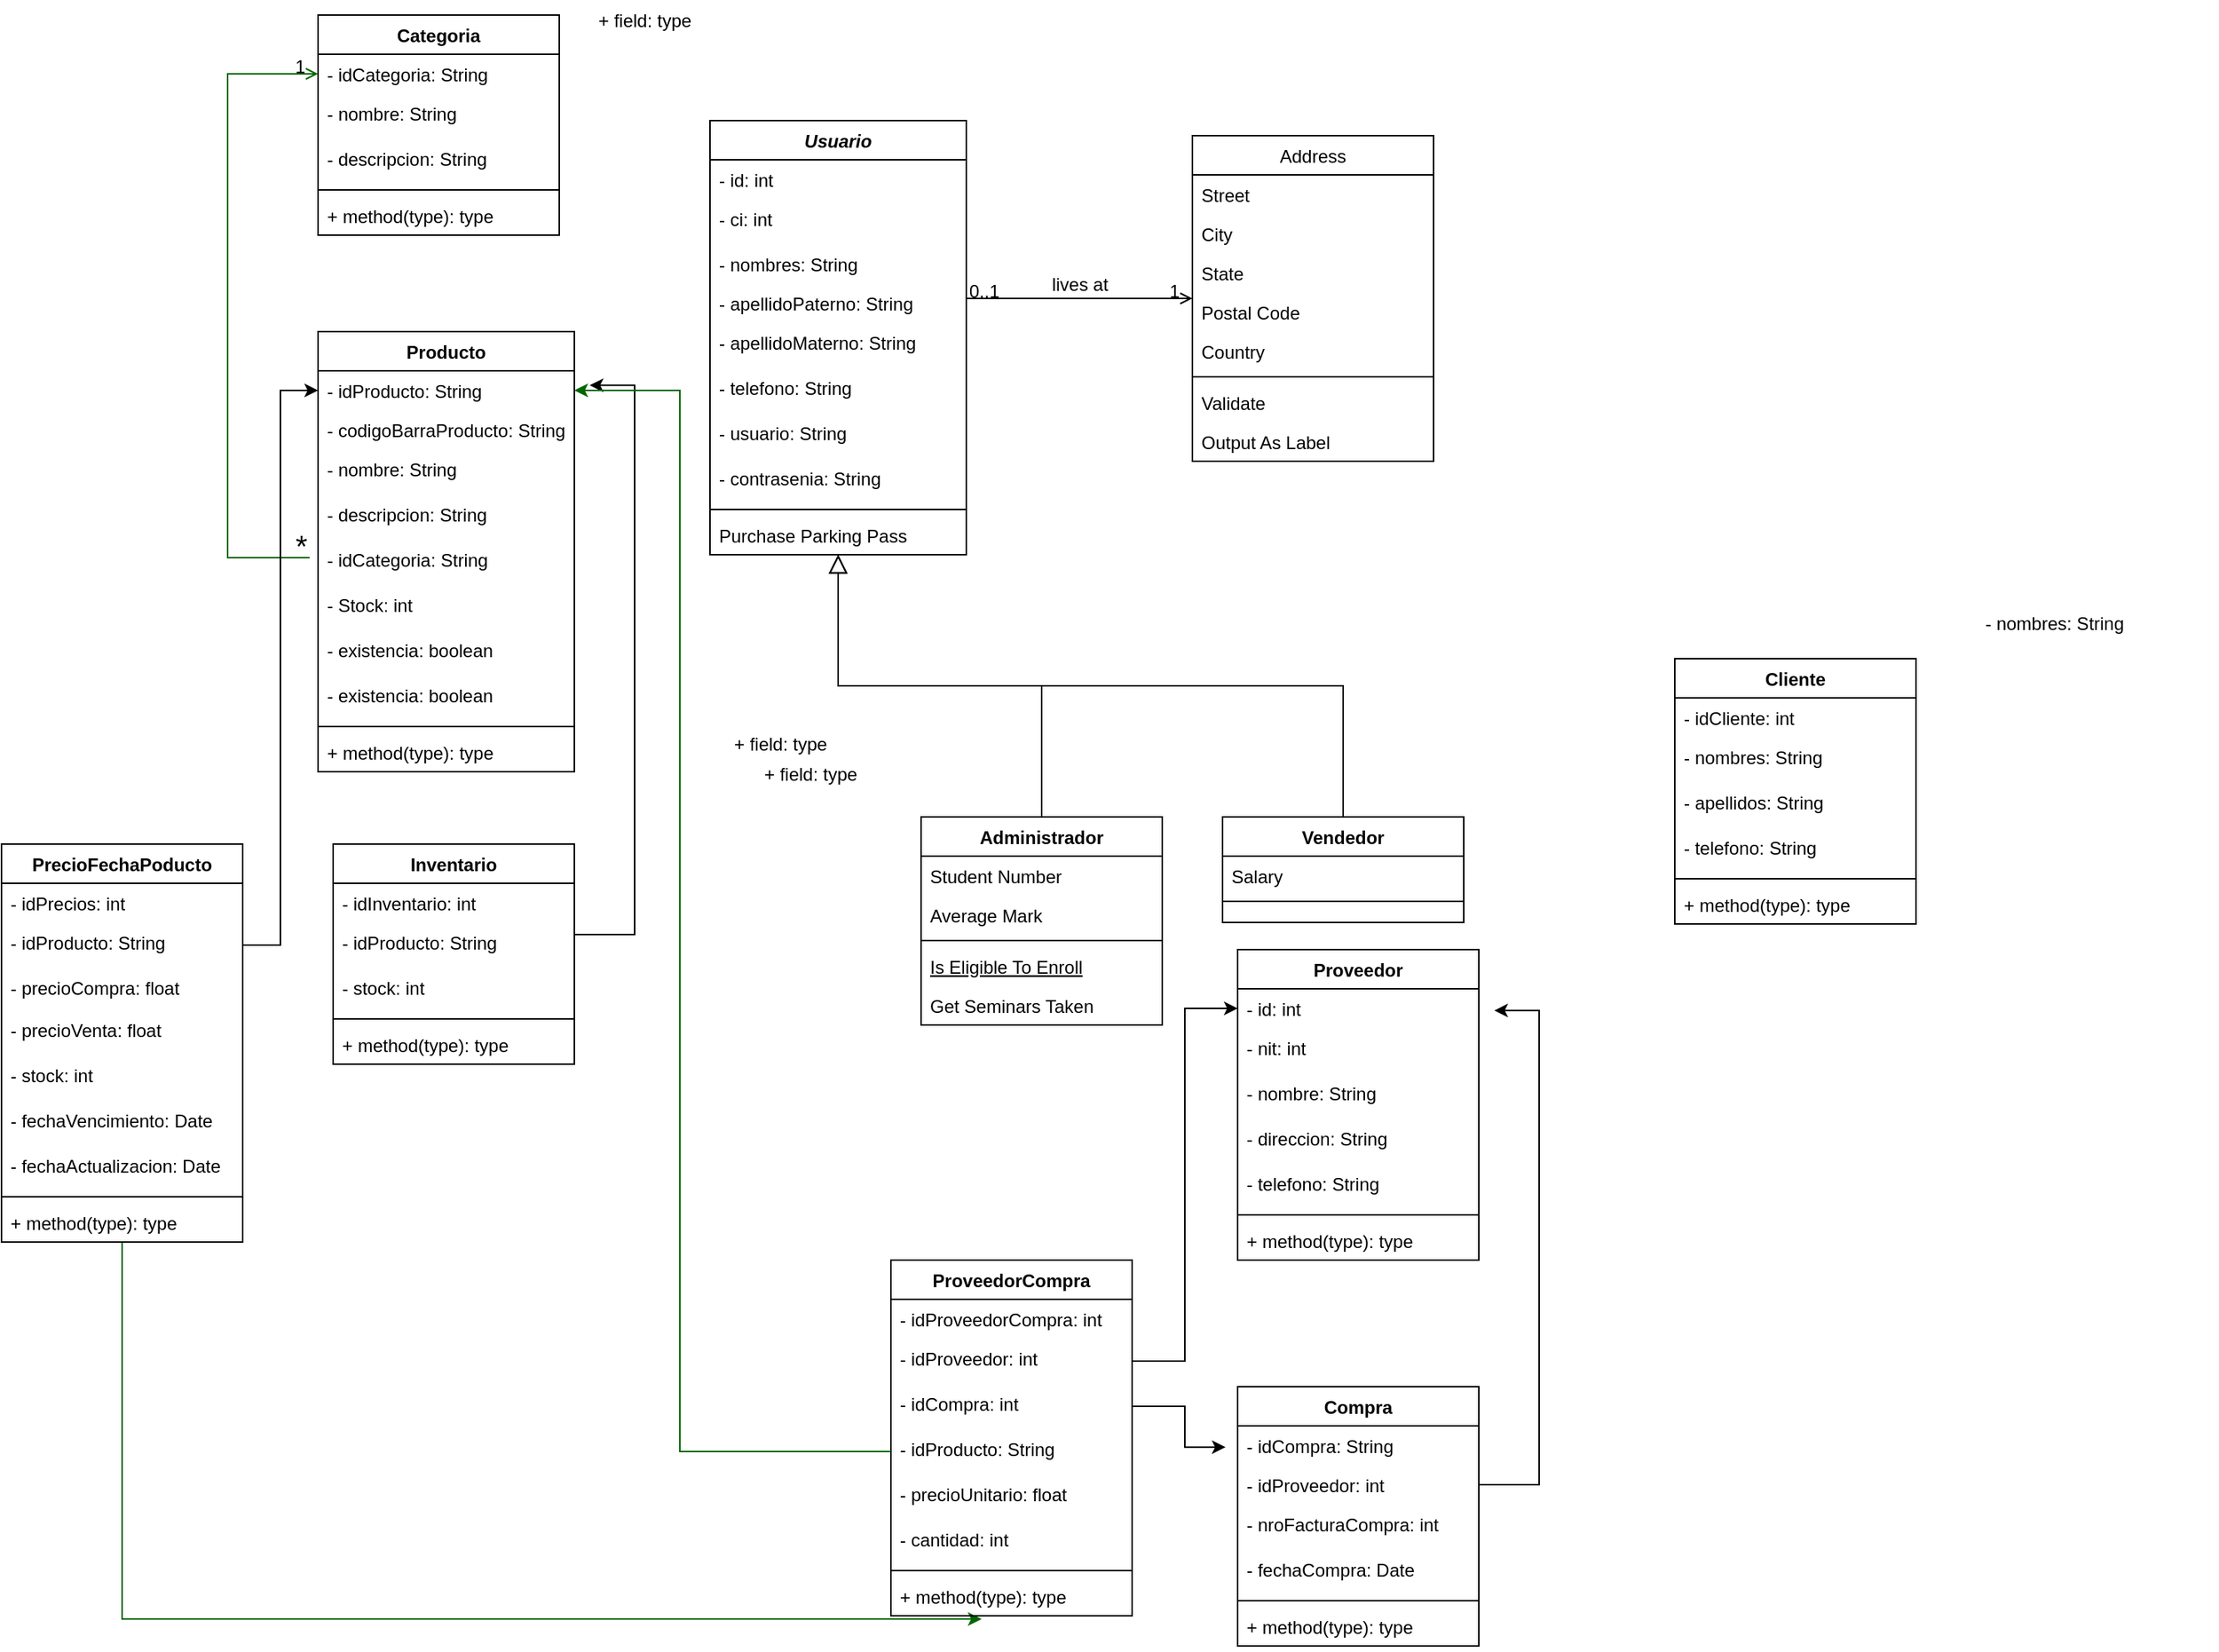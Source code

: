 <mxfile version="18.0.3" type="github">
  <diagram id="C5RBs43oDa-KdzZeNtuy" name="Page-1">
    <mxGraphModel dx="2067" dy="643" grid="1" gridSize="10" guides="1" tooltips="1" connect="1" arrows="1" fold="1" page="1" pageScale="1" pageWidth="827" pageHeight="1169" math="0" shadow="0">
      <root>
        <mxCell id="WIyWlLk6GJQsqaUBKTNV-0" />
        <mxCell id="WIyWlLk6GJQsqaUBKTNV-1" parent="WIyWlLk6GJQsqaUBKTNV-0" />
        <mxCell id="zkfFHV4jXpPFQw0GAbJ--0" value="Usuario" style="swimlane;fontStyle=3;align=center;verticalAlign=top;childLayout=stackLayout;horizontal=1;startSize=26;horizontalStack=0;resizeParent=1;resizeLast=0;collapsible=1;marginBottom=0;rounded=0;shadow=0;strokeWidth=1;" parent="WIyWlLk6GJQsqaUBKTNV-1" vertex="1">
          <mxGeometry x="300" y="110" width="170" height="288" as="geometry">
            <mxRectangle x="230" y="140" width="160" height="26" as="alternateBounds" />
          </mxGeometry>
        </mxCell>
        <mxCell id="zkfFHV4jXpPFQw0GAbJ--1" value="- id: int" style="text;align=left;verticalAlign=top;spacingLeft=4;spacingRight=4;overflow=hidden;rotatable=0;points=[[0,0.5],[1,0.5]];portConstraint=eastwest;fontColor=#000000;" parent="zkfFHV4jXpPFQw0GAbJ--0" vertex="1">
          <mxGeometry y="26" width="170" height="26" as="geometry" />
        </mxCell>
        <mxCell id="RRsxnqECKHZvMSQuJLzq-6" value="- ci: int" style="text;strokeColor=none;fillColor=none;align=left;verticalAlign=top;spacingLeft=4;spacingRight=4;overflow=hidden;rotatable=0;points=[[0,0.5],[1,0.5]];portConstraint=eastwest;fontColor=#000000;" vertex="1" parent="zkfFHV4jXpPFQw0GAbJ--0">
          <mxGeometry y="52" width="170" height="30" as="geometry" />
        </mxCell>
        <mxCell id="zkfFHV4jXpPFQw0GAbJ--2" value="- nombres: String" style="text;align=left;verticalAlign=top;spacingLeft=4;spacingRight=4;overflow=hidden;rotatable=0;points=[[0,0.5],[1,0.5]];portConstraint=eastwest;rounded=0;shadow=0;html=0;" parent="zkfFHV4jXpPFQw0GAbJ--0" vertex="1">
          <mxGeometry y="82" width="170" height="26" as="geometry" />
        </mxCell>
        <mxCell id="zkfFHV4jXpPFQw0GAbJ--3" value="- apellidoPaterno: String" style="text;align=left;verticalAlign=top;spacingLeft=4;spacingRight=4;overflow=hidden;rotatable=0;points=[[0,0.5],[1,0.5]];portConstraint=eastwest;rounded=0;shadow=0;html=0;" parent="zkfFHV4jXpPFQw0GAbJ--0" vertex="1">
          <mxGeometry y="108" width="170" height="26" as="geometry" />
        </mxCell>
        <mxCell id="RRsxnqECKHZvMSQuJLzq-5" value="- apellidoMaterno: String" style="text;strokeColor=none;fillColor=none;align=left;verticalAlign=top;spacingLeft=4;spacingRight=4;overflow=hidden;rotatable=0;points=[[0,0.5],[1,0.5]];portConstraint=eastwest;fontColor=#000000;" vertex="1" parent="zkfFHV4jXpPFQw0GAbJ--0">
          <mxGeometry y="134" width="170" height="30" as="geometry" />
        </mxCell>
        <mxCell id="RRsxnqECKHZvMSQuJLzq-7" value="- telefono: String" style="text;strokeColor=none;fillColor=none;align=left;verticalAlign=top;spacingLeft=4;spacingRight=4;overflow=hidden;rotatable=0;points=[[0,0.5],[1,0.5]];portConstraint=eastwest;fontColor=#000000;" vertex="1" parent="zkfFHV4jXpPFQw0GAbJ--0">
          <mxGeometry y="164" width="170" height="30" as="geometry" />
        </mxCell>
        <mxCell id="RRsxnqECKHZvMSQuJLzq-9" value="- usuario: String" style="text;strokeColor=none;fillColor=none;align=left;verticalAlign=top;spacingLeft=4;spacingRight=4;overflow=hidden;rotatable=0;points=[[0,0.5],[1,0.5]];portConstraint=eastwest;fontColor=#000000;" vertex="1" parent="zkfFHV4jXpPFQw0GAbJ--0">
          <mxGeometry y="194" width="170" height="30" as="geometry" />
        </mxCell>
        <mxCell id="RRsxnqECKHZvMSQuJLzq-8" value="- contrasenia: String" style="text;strokeColor=none;fillColor=none;align=left;verticalAlign=top;spacingLeft=4;spacingRight=4;overflow=hidden;rotatable=0;points=[[0,0.5],[1,0.5]];portConstraint=eastwest;fontColor=#000000;" vertex="1" parent="zkfFHV4jXpPFQw0GAbJ--0">
          <mxGeometry y="224" width="170" height="30" as="geometry" />
        </mxCell>
        <mxCell id="zkfFHV4jXpPFQw0GAbJ--4" value="" style="line;html=1;strokeWidth=1;align=left;verticalAlign=middle;spacingTop=-1;spacingLeft=3;spacingRight=3;rotatable=0;labelPosition=right;points=[];portConstraint=eastwest;" parent="zkfFHV4jXpPFQw0GAbJ--0" vertex="1">
          <mxGeometry y="254" width="170" height="8" as="geometry" />
        </mxCell>
        <mxCell id="zkfFHV4jXpPFQw0GAbJ--5" value="Purchase Parking Pass" style="text;align=left;verticalAlign=top;spacingLeft=4;spacingRight=4;overflow=hidden;rotatable=0;points=[[0,0.5],[1,0.5]];portConstraint=eastwest;" parent="zkfFHV4jXpPFQw0GAbJ--0" vertex="1">
          <mxGeometry y="262" width="170" height="26" as="geometry" />
        </mxCell>
        <mxCell id="zkfFHV4jXpPFQw0GAbJ--6" value="Administrador" style="swimlane;fontStyle=1;align=center;verticalAlign=top;childLayout=stackLayout;horizontal=1;startSize=26;horizontalStack=0;resizeParent=1;resizeLast=0;collapsible=1;marginBottom=0;rounded=0;shadow=0;strokeWidth=1;" parent="WIyWlLk6GJQsqaUBKTNV-1" vertex="1">
          <mxGeometry x="440" y="572" width="160" height="138" as="geometry">
            <mxRectangle x="130" y="380" width="160" height="26" as="alternateBounds" />
          </mxGeometry>
        </mxCell>
        <mxCell id="zkfFHV4jXpPFQw0GAbJ--7" value="Student Number" style="text;align=left;verticalAlign=top;spacingLeft=4;spacingRight=4;overflow=hidden;rotatable=0;points=[[0,0.5],[1,0.5]];portConstraint=eastwest;" parent="zkfFHV4jXpPFQw0GAbJ--6" vertex="1">
          <mxGeometry y="26" width="160" height="26" as="geometry" />
        </mxCell>
        <mxCell id="zkfFHV4jXpPFQw0GAbJ--8" value="Average Mark" style="text;align=left;verticalAlign=top;spacingLeft=4;spacingRight=4;overflow=hidden;rotatable=0;points=[[0,0.5],[1,0.5]];portConstraint=eastwest;rounded=0;shadow=0;html=0;" parent="zkfFHV4jXpPFQw0GAbJ--6" vertex="1">
          <mxGeometry y="52" width="160" height="26" as="geometry" />
        </mxCell>
        <mxCell id="zkfFHV4jXpPFQw0GAbJ--9" value="" style="line;html=1;strokeWidth=1;align=left;verticalAlign=middle;spacingTop=-1;spacingLeft=3;spacingRight=3;rotatable=0;labelPosition=right;points=[];portConstraint=eastwest;" parent="zkfFHV4jXpPFQw0GAbJ--6" vertex="1">
          <mxGeometry y="78" width="160" height="8" as="geometry" />
        </mxCell>
        <mxCell id="zkfFHV4jXpPFQw0GAbJ--10" value="Is Eligible To Enroll" style="text;align=left;verticalAlign=top;spacingLeft=4;spacingRight=4;overflow=hidden;rotatable=0;points=[[0,0.5],[1,0.5]];portConstraint=eastwest;fontStyle=4" parent="zkfFHV4jXpPFQw0GAbJ--6" vertex="1">
          <mxGeometry y="86" width="160" height="26" as="geometry" />
        </mxCell>
        <mxCell id="zkfFHV4jXpPFQw0GAbJ--11" value="Get Seminars Taken" style="text;align=left;verticalAlign=top;spacingLeft=4;spacingRight=4;overflow=hidden;rotatable=0;points=[[0,0.5],[1,0.5]];portConstraint=eastwest;" parent="zkfFHV4jXpPFQw0GAbJ--6" vertex="1">
          <mxGeometry y="112" width="160" height="26" as="geometry" />
        </mxCell>
        <mxCell id="zkfFHV4jXpPFQw0GAbJ--12" value="" style="endArrow=block;endSize=10;endFill=0;shadow=0;strokeWidth=1;rounded=0;edgeStyle=elbowEdgeStyle;elbow=vertical;" parent="WIyWlLk6GJQsqaUBKTNV-1" source="zkfFHV4jXpPFQw0GAbJ--6" target="zkfFHV4jXpPFQw0GAbJ--0" edge="1">
          <mxGeometry width="160" relative="1" as="geometry">
            <mxPoint x="200" y="203" as="sourcePoint" />
            <mxPoint x="200" y="203" as="targetPoint" />
          </mxGeometry>
        </mxCell>
        <mxCell id="zkfFHV4jXpPFQw0GAbJ--13" value="Vendedor" style="swimlane;fontStyle=1;align=center;verticalAlign=top;childLayout=stackLayout;horizontal=1;startSize=26;horizontalStack=0;resizeParent=1;resizeLast=0;collapsible=1;marginBottom=0;rounded=0;shadow=0;strokeWidth=1;" parent="WIyWlLk6GJQsqaUBKTNV-1" vertex="1">
          <mxGeometry x="640" y="572" width="160" height="70" as="geometry">
            <mxRectangle x="340" y="380" width="170" height="26" as="alternateBounds" />
          </mxGeometry>
        </mxCell>
        <mxCell id="zkfFHV4jXpPFQw0GAbJ--14" value="Salary" style="text;align=left;verticalAlign=top;spacingLeft=4;spacingRight=4;overflow=hidden;rotatable=0;points=[[0,0.5],[1,0.5]];portConstraint=eastwest;" parent="zkfFHV4jXpPFQw0GAbJ--13" vertex="1">
          <mxGeometry y="26" width="160" height="26" as="geometry" />
        </mxCell>
        <mxCell id="zkfFHV4jXpPFQw0GAbJ--15" value="" style="line;html=1;strokeWidth=1;align=left;verticalAlign=middle;spacingTop=-1;spacingLeft=3;spacingRight=3;rotatable=0;labelPosition=right;points=[];portConstraint=eastwest;" parent="zkfFHV4jXpPFQw0GAbJ--13" vertex="1">
          <mxGeometry y="52" width="160" height="8" as="geometry" />
        </mxCell>
        <mxCell id="zkfFHV4jXpPFQw0GAbJ--16" value="" style="endArrow=block;endSize=10;endFill=0;shadow=0;strokeWidth=1;rounded=0;edgeStyle=elbowEdgeStyle;elbow=vertical;" parent="WIyWlLk6GJQsqaUBKTNV-1" source="zkfFHV4jXpPFQw0GAbJ--13" target="zkfFHV4jXpPFQw0GAbJ--0" edge="1">
          <mxGeometry width="160" relative="1" as="geometry">
            <mxPoint x="210" y="373" as="sourcePoint" />
            <mxPoint x="310" y="271" as="targetPoint" />
          </mxGeometry>
        </mxCell>
        <mxCell id="zkfFHV4jXpPFQw0GAbJ--17" value="Address" style="swimlane;fontStyle=0;align=center;verticalAlign=top;childLayout=stackLayout;horizontal=1;startSize=26;horizontalStack=0;resizeParent=1;resizeLast=0;collapsible=1;marginBottom=0;rounded=0;shadow=0;strokeWidth=1;" parent="WIyWlLk6GJQsqaUBKTNV-1" vertex="1">
          <mxGeometry x="620" y="120" width="160" height="216" as="geometry">
            <mxRectangle x="550" y="140" width="160" height="26" as="alternateBounds" />
          </mxGeometry>
        </mxCell>
        <mxCell id="zkfFHV4jXpPFQw0GAbJ--18" value="Street" style="text;align=left;verticalAlign=top;spacingLeft=4;spacingRight=4;overflow=hidden;rotatable=0;points=[[0,0.5],[1,0.5]];portConstraint=eastwest;" parent="zkfFHV4jXpPFQw0GAbJ--17" vertex="1">
          <mxGeometry y="26" width="160" height="26" as="geometry" />
        </mxCell>
        <mxCell id="zkfFHV4jXpPFQw0GAbJ--19" value="City" style="text;align=left;verticalAlign=top;spacingLeft=4;spacingRight=4;overflow=hidden;rotatable=0;points=[[0,0.5],[1,0.5]];portConstraint=eastwest;rounded=0;shadow=0;html=0;" parent="zkfFHV4jXpPFQw0GAbJ--17" vertex="1">
          <mxGeometry y="52" width="160" height="26" as="geometry" />
        </mxCell>
        <mxCell id="zkfFHV4jXpPFQw0GAbJ--20" value="State" style="text;align=left;verticalAlign=top;spacingLeft=4;spacingRight=4;overflow=hidden;rotatable=0;points=[[0,0.5],[1,0.5]];portConstraint=eastwest;rounded=0;shadow=0;html=0;" parent="zkfFHV4jXpPFQw0GAbJ--17" vertex="1">
          <mxGeometry y="78" width="160" height="26" as="geometry" />
        </mxCell>
        <mxCell id="zkfFHV4jXpPFQw0GAbJ--21" value="Postal Code" style="text;align=left;verticalAlign=top;spacingLeft=4;spacingRight=4;overflow=hidden;rotatable=0;points=[[0,0.5],[1,0.5]];portConstraint=eastwest;rounded=0;shadow=0;html=0;" parent="zkfFHV4jXpPFQw0GAbJ--17" vertex="1">
          <mxGeometry y="104" width="160" height="26" as="geometry" />
        </mxCell>
        <mxCell id="zkfFHV4jXpPFQw0GAbJ--22" value="Country" style="text;align=left;verticalAlign=top;spacingLeft=4;spacingRight=4;overflow=hidden;rotatable=0;points=[[0,0.5],[1,0.5]];portConstraint=eastwest;rounded=0;shadow=0;html=0;" parent="zkfFHV4jXpPFQw0GAbJ--17" vertex="1">
          <mxGeometry y="130" width="160" height="26" as="geometry" />
        </mxCell>
        <mxCell id="zkfFHV4jXpPFQw0GAbJ--23" value="" style="line;html=1;strokeWidth=1;align=left;verticalAlign=middle;spacingTop=-1;spacingLeft=3;spacingRight=3;rotatable=0;labelPosition=right;points=[];portConstraint=eastwest;" parent="zkfFHV4jXpPFQw0GAbJ--17" vertex="1">
          <mxGeometry y="156" width="160" height="8" as="geometry" />
        </mxCell>
        <mxCell id="zkfFHV4jXpPFQw0GAbJ--24" value="Validate" style="text;align=left;verticalAlign=top;spacingLeft=4;spacingRight=4;overflow=hidden;rotatable=0;points=[[0,0.5],[1,0.5]];portConstraint=eastwest;" parent="zkfFHV4jXpPFQw0GAbJ--17" vertex="1">
          <mxGeometry y="164" width="160" height="26" as="geometry" />
        </mxCell>
        <mxCell id="zkfFHV4jXpPFQw0GAbJ--25" value="Output As Label" style="text;align=left;verticalAlign=top;spacingLeft=4;spacingRight=4;overflow=hidden;rotatable=0;points=[[0,0.5],[1,0.5]];portConstraint=eastwest;" parent="zkfFHV4jXpPFQw0GAbJ--17" vertex="1">
          <mxGeometry y="190" width="160" height="26" as="geometry" />
        </mxCell>
        <mxCell id="zkfFHV4jXpPFQw0GAbJ--26" value="" style="endArrow=open;shadow=0;strokeWidth=1;rounded=0;endFill=1;edgeStyle=elbowEdgeStyle;elbow=vertical;" parent="WIyWlLk6GJQsqaUBKTNV-1" source="zkfFHV4jXpPFQw0GAbJ--0" target="zkfFHV4jXpPFQw0GAbJ--17" edge="1">
          <mxGeometry x="0.5" y="41" relative="1" as="geometry">
            <mxPoint x="380" y="192" as="sourcePoint" />
            <mxPoint x="540" y="192" as="targetPoint" />
            <mxPoint x="-40" y="32" as="offset" />
          </mxGeometry>
        </mxCell>
        <mxCell id="zkfFHV4jXpPFQw0GAbJ--27" value="0..1" style="resizable=0;align=left;verticalAlign=bottom;labelBackgroundColor=none;fontSize=12;" parent="zkfFHV4jXpPFQw0GAbJ--26" connectable="0" vertex="1">
          <mxGeometry x="-1" relative="1" as="geometry">
            <mxPoint y="4" as="offset" />
          </mxGeometry>
        </mxCell>
        <mxCell id="zkfFHV4jXpPFQw0GAbJ--28" value="1" style="resizable=0;align=right;verticalAlign=bottom;labelBackgroundColor=none;fontSize=12;" parent="zkfFHV4jXpPFQw0GAbJ--26" connectable="0" vertex="1">
          <mxGeometry x="1" relative="1" as="geometry">
            <mxPoint x="-7" y="4" as="offset" />
          </mxGeometry>
        </mxCell>
        <mxCell id="zkfFHV4jXpPFQw0GAbJ--29" value="lives at" style="text;html=1;resizable=0;points=[];;align=center;verticalAlign=middle;labelBackgroundColor=none;rounded=0;shadow=0;strokeWidth=1;fontSize=12;" parent="zkfFHV4jXpPFQw0GAbJ--26" vertex="1" connectable="0">
          <mxGeometry x="0.5" y="49" relative="1" as="geometry">
            <mxPoint x="-38" y="40" as="offset" />
          </mxGeometry>
        </mxCell>
        <mxCell id="RRsxnqECKHZvMSQuJLzq-13" value="Proveedor" style="swimlane;fontStyle=1;align=center;verticalAlign=top;childLayout=stackLayout;horizontal=1;startSize=26;horizontalStack=0;resizeParent=1;resizeParentMax=0;resizeLast=0;collapsible=1;marginBottom=0;fontColor=#000000;" vertex="1" parent="WIyWlLk6GJQsqaUBKTNV-1">
          <mxGeometry x="650" y="660" width="160" height="206" as="geometry" />
        </mxCell>
        <mxCell id="RRsxnqECKHZvMSQuJLzq-14" value="- id: int" style="text;strokeColor=none;fillColor=none;align=left;verticalAlign=top;spacingLeft=4;spacingRight=4;overflow=hidden;rotatable=0;points=[[0,0.5],[1,0.5]];portConstraint=eastwest;fontColor=#000000;" vertex="1" parent="RRsxnqECKHZvMSQuJLzq-13">
          <mxGeometry y="26" width="160" height="26" as="geometry" />
        </mxCell>
        <mxCell id="RRsxnqECKHZvMSQuJLzq-20" value="- nit: int" style="text;strokeColor=none;fillColor=none;align=left;verticalAlign=top;spacingLeft=4;spacingRight=4;overflow=hidden;rotatable=0;points=[[0,0.5],[1,0.5]];portConstraint=eastwest;fontColor=#000000;" vertex="1" parent="RRsxnqECKHZvMSQuJLzq-13">
          <mxGeometry y="52" width="160" height="30" as="geometry" />
        </mxCell>
        <mxCell id="RRsxnqECKHZvMSQuJLzq-19" value="- nombre: String" style="text;strokeColor=none;fillColor=none;align=left;verticalAlign=top;spacingLeft=4;spacingRight=4;overflow=hidden;rotatable=0;points=[[0,0.5],[1,0.5]];portConstraint=eastwest;fontColor=#000000;" vertex="1" parent="RRsxnqECKHZvMSQuJLzq-13">
          <mxGeometry y="82" width="160" height="30" as="geometry" />
        </mxCell>
        <mxCell id="RRsxnqECKHZvMSQuJLzq-18" value="- direccion: String" style="text;strokeColor=none;fillColor=none;align=left;verticalAlign=top;spacingLeft=4;spacingRight=4;overflow=hidden;rotatable=0;points=[[0,0.5],[1,0.5]];portConstraint=eastwest;fontColor=#000000;" vertex="1" parent="RRsxnqECKHZvMSQuJLzq-13">
          <mxGeometry y="112" width="160" height="30" as="geometry" />
        </mxCell>
        <mxCell id="RRsxnqECKHZvMSQuJLzq-21" value="- telefono: String" style="text;strokeColor=none;fillColor=none;align=left;verticalAlign=top;spacingLeft=4;spacingRight=4;overflow=hidden;rotatable=0;points=[[0,0.5],[1,0.5]];portConstraint=eastwest;fontColor=#000000;" vertex="1" parent="RRsxnqECKHZvMSQuJLzq-13">
          <mxGeometry y="142" width="160" height="30" as="geometry" />
        </mxCell>
        <mxCell id="RRsxnqECKHZvMSQuJLzq-15" value="" style="line;strokeWidth=1;fillColor=none;align=left;verticalAlign=middle;spacingTop=-1;spacingLeft=3;spacingRight=3;rotatable=0;labelPosition=right;points=[];portConstraint=eastwest;fontColor=#000000;" vertex="1" parent="RRsxnqECKHZvMSQuJLzq-13">
          <mxGeometry y="172" width="160" height="8" as="geometry" />
        </mxCell>
        <mxCell id="RRsxnqECKHZvMSQuJLzq-16" value="+ method(type): type" style="text;strokeColor=none;fillColor=none;align=left;verticalAlign=top;spacingLeft=4;spacingRight=4;overflow=hidden;rotatable=0;points=[[0,0.5],[1,0.5]];portConstraint=eastwest;fontColor=#000000;" vertex="1" parent="RRsxnqECKHZvMSQuJLzq-13">
          <mxGeometry y="180" width="160" height="26" as="geometry" />
        </mxCell>
        <mxCell id="RRsxnqECKHZvMSQuJLzq-17" value="+ field: type" style="text;strokeColor=none;fillColor=none;align=left;verticalAlign=top;spacingLeft=4;spacingRight=4;overflow=hidden;rotatable=0;points=[[0,0.5],[1,0.5]];portConstraint=eastwest;fontColor=#000000;" vertex="1" parent="WIyWlLk6GJQsqaUBKTNV-1">
          <mxGeometry x="220" y="30" width="170" height="30" as="geometry" />
        </mxCell>
        <mxCell id="RRsxnqECKHZvMSQuJLzq-22" value="Categoria" style="swimlane;fontStyle=1;align=center;verticalAlign=top;childLayout=stackLayout;horizontal=1;startSize=26;horizontalStack=0;resizeParent=1;resizeParentMax=0;resizeLast=0;collapsible=1;marginBottom=0;fontColor=#000000;" vertex="1" parent="WIyWlLk6GJQsqaUBKTNV-1">
          <mxGeometry x="40" y="40" width="160" height="146" as="geometry" />
        </mxCell>
        <mxCell id="RRsxnqECKHZvMSQuJLzq-23" value="- idCategoria: String" style="text;strokeColor=none;fillColor=none;align=left;verticalAlign=top;spacingLeft=4;spacingRight=4;overflow=hidden;rotatable=0;points=[[0,0.5],[1,0.5]];portConstraint=eastwest;fontColor=#000000;" vertex="1" parent="RRsxnqECKHZvMSQuJLzq-22">
          <mxGeometry y="26" width="160" height="26" as="geometry" />
        </mxCell>
        <mxCell id="RRsxnqECKHZvMSQuJLzq-31" value="- nombre: String" style="text;strokeColor=none;fillColor=none;align=left;verticalAlign=top;spacingLeft=4;spacingRight=4;overflow=hidden;rotatable=0;points=[[0,0.5],[1,0.5]];portConstraint=eastwest;fontColor=#000000;" vertex="1" parent="RRsxnqECKHZvMSQuJLzq-22">
          <mxGeometry y="52" width="160" height="30" as="geometry" />
        </mxCell>
        <mxCell id="RRsxnqECKHZvMSQuJLzq-32" value="- descripcion: String" style="text;strokeColor=none;fillColor=none;align=left;verticalAlign=top;spacingLeft=4;spacingRight=4;overflow=hidden;rotatable=0;points=[[0,0.5],[1,0.5]];portConstraint=eastwest;fontColor=#000000;" vertex="1" parent="RRsxnqECKHZvMSQuJLzq-22">
          <mxGeometry y="82" width="160" height="30" as="geometry" />
        </mxCell>
        <mxCell id="RRsxnqECKHZvMSQuJLzq-24" value="" style="line;strokeWidth=1;fillColor=none;align=left;verticalAlign=middle;spacingTop=-1;spacingLeft=3;spacingRight=3;rotatable=0;labelPosition=right;points=[];portConstraint=eastwest;fontColor=#000000;" vertex="1" parent="RRsxnqECKHZvMSQuJLzq-22">
          <mxGeometry y="112" width="160" height="8" as="geometry" />
        </mxCell>
        <mxCell id="RRsxnqECKHZvMSQuJLzq-25" value="+ method(type): type" style="text;strokeColor=none;fillColor=none;align=left;verticalAlign=top;spacingLeft=4;spacingRight=4;overflow=hidden;rotatable=0;points=[[0,0.5],[1,0.5]];portConstraint=eastwest;fontColor=#000000;" vertex="1" parent="RRsxnqECKHZvMSQuJLzq-22">
          <mxGeometry y="120" width="160" height="26" as="geometry" />
        </mxCell>
        <mxCell id="RRsxnqECKHZvMSQuJLzq-26" value="Producto" style="swimlane;fontStyle=1;align=center;verticalAlign=top;childLayout=stackLayout;horizontal=1;startSize=26;horizontalStack=0;resizeParent=1;resizeParentMax=0;resizeLast=0;collapsible=1;marginBottom=0;fontColor=#000000;" vertex="1" parent="WIyWlLk6GJQsqaUBKTNV-1">
          <mxGeometry x="40" y="250" width="170" height="292" as="geometry" />
        </mxCell>
        <mxCell id="RRsxnqECKHZvMSQuJLzq-2" value="- idProducto: String" style="text;strokeColor=none;fillColor=none;align=left;verticalAlign=top;spacingLeft=4;spacingRight=4;overflow=hidden;rotatable=0;points=[[0,0.5],[1,0.5]];portConstraint=eastwest;fontColor=#000000;" vertex="1" parent="RRsxnqECKHZvMSQuJLzq-26">
          <mxGeometry y="26" width="170" height="26" as="geometry" />
        </mxCell>
        <mxCell id="RRsxnqECKHZvMSQuJLzq-3" value="- codigoBarraProducto: String" style="text;strokeColor=none;fillColor=none;align=left;verticalAlign=top;spacingLeft=4;spacingRight=4;overflow=hidden;rotatable=0;points=[[0,0.5],[1,0.5]];portConstraint=eastwest;fontColor=#000000;" vertex="1" parent="RRsxnqECKHZvMSQuJLzq-26">
          <mxGeometry y="52" width="170" height="26" as="geometry" />
        </mxCell>
        <mxCell id="RRsxnqECKHZvMSQuJLzq-35" value="- nombre: String" style="text;strokeColor=none;fillColor=none;align=left;verticalAlign=top;spacingLeft=4;spacingRight=4;overflow=hidden;rotatable=0;points=[[0,0.5],[1,0.5]];portConstraint=eastwest;fontColor=#000000;" vertex="1" parent="RRsxnqECKHZvMSQuJLzq-26">
          <mxGeometry y="78" width="170" height="30" as="geometry" />
        </mxCell>
        <mxCell id="RRsxnqECKHZvMSQuJLzq-34" value="- descripcion: String" style="text;strokeColor=none;fillColor=none;align=left;verticalAlign=top;spacingLeft=4;spacingRight=4;overflow=hidden;rotatable=0;points=[[0,0.5],[1,0.5]];portConstraint=eastwest;fontColor=#000000;" vertex="1" parent="RRsxnqECKHZvMSQuJLzq-26">
          <mxGeometry y="108" width="170" height="30" as="geometry" />
        </mxCell>
        <mxCell id="RRsxnqECKHZvMSQuJLzq-33" value="- idCategoria: String" style="text;strokeColor=none;fillColor=none;align=left;verticalAlign=top;spacingLeft=4;spacingRight=4;overflow=hidden;rotatable=0;points=[[0,0.5],[1,0.5]];portConstraint=eastwest;fontColor=#000000;" vertex="1" parent="RRsxnqECKHZvMSQuJLzq-26">
          <mxGeometry y="138" width="170" height="30" as="geometry" />
        </mxCell>
        <mxCell id="RRsxnqECKHZvMSQuJLzq-10" value="- Stock: int" style="text;strokeColor=none;fillColor=none;align=left;verticalAlign=top;spacingLeft=4;spacingRight=4;overflow=hidden;rotatable=0;points=[[0,0.5],[1,0.5]];portConstraint=eastwest;fontColor=#000000;" vertex="1" parent="RRsxnqECKHZvMSQuJLzq-26">
          <mxGeometry y="168" width="170" height="30" as="geometry" />
        </mxCell>
        <mxCell id="RRsxnqECKHZvMSQuJLzq-40" value="- existencia: boolean" style="text;strokeColor=none;fillColor=none;align=left;verticalAlign=top;spacingLeft=4;spacingRight=4;overflow=hidden;rotatable=0;points=[[0,0.5],[1,0.5]];portConstraint=eastwest;fontColor=#000000;" vertex="1" parent="RRsxnqECKHZvMSQuJLzq-26">
          <mxGeometry y="198" width="170" height="30" as="geometry" />
        </mxCell>
        <mxCell id="RRsxnqECKHZvMSQuJLzq-11" value="- existencia: boolean" style="text;strokeColor=none;fillColor=none;align=left;verticalAlign=top;spacingLeft=4;spacingRight=4;overflow=hidden;rotatable=0;points=[[0,0.5],[1,0.5]];portConstraint=eastwest;fontColor=#000000;" vertex="1" parent="RRsxnqECKHZvMSQuJLzq-26">
          <mxGeometry y="228" width="170" height="30" as="geometry" />
        </mxCell>
        <mxCell id="RRsxnqECKHZvMSQuJLzq-28" value="" style="line;strokeWidth=1;fillColor=none;align=left;verticalAlign=middle;spacingTop=-1;spacingLeft=3;spacingRight=3;rotatable=0;labelPosition=right;points=[];portConstraint=eastwest;fontColor=#000000;" vertex="1" parent="RRsxnqECKHZvMSQuJLzq-26">
          <mxGeometry y="258" width="170" height="8" as="geometry" />
        </mxCell>
        <mxCell id="RRsxnqECKHZvMSQuJLzq-29" value="+ method(type): type" style="text;strokeColor=none;fillColor=none;align=left;verticalAlign=top;spacingLeft=4;spacingRight=4;overflow=hidden;rotatable=0;points=[[0,0.5],[1,0.5]];portConstraint=eastwest;fontColor=#000000;" vertex="1" parent="RRsxnqECKHZvMSQuJLzq-26">
          <mxGeometry y="266" width="170" height="26" as="geometry" />
        </mxCell>
        <mxCell id="RRsxnqECKHZvMSQuJLzq-36" value="" style="endArrow=open;shadow=0;strokeWidth=1;rounded=0;endFill=1;edgeStyle=elbowEdgeStyle;elbow=vertical;align=center;exitX=-0.033;exitY=0.4;exitDx=0;exitDy=0;exitPerimeter=0;fontColor=#006600;strokeColor=#006600;" edge="1" parent="WIyWlLk6GJQsqaUBKTNV-1" source="RRsxnqECKHZvMSQuJLzq-33" target="RRsxnqECKHZvMSQuJLzq-23">
          <mxGeometry x="0.5" y="41" relative="1" as="geometry">
            <mxPoint x="-90" y="490" as="sourcePoint" />
            <mxPoint x="630" y="238" as="targetPoint" />
            <mxPoint x="-40" y="32" as="offset" />
            <Array as="points">
              <mxPoint x="-20" y="250" />
              <mxPoint x="10" y="200" />
              <mxPoint x="130" y="220" />
              <mxPoint x="20" y="200" />
            </Array>
          </mxGeometry>
        </mxCell>
        <mxCell id="RRsxnqECKHZvMSQuJLzq-37" value="*" style="resizable=0;align=right;verticalAlign=bottom;labelBackgroundColor=none;fontSize=20;fontStyle=0" connectable="0" vertex="1" parent="RRsxnqECKHZvMSQuJLzq-36">
          <mxGeometry x="-1" relative="1" as="geometry">
            <mxPoint y="4" as="offset" />
          </mxGeometry>
        </mxCell>
        <mxCell id="RRsxnqECKHZvMSQuJLzq-38" value="1" style="resizable=0;align=right;verticalAlign=bottom;labelBackgroundColor=none;fontSize=12;" connectable="0" vertex="1" parent="RRsxnqECKHZvMSQuJLzq-36">
          <mxGeometry x="1" relative="1" as="geometry">
            <mxPoint x="-7" y="4" as="offset" />
          </mxGeometry>
        </mxCell>
        <mxCell id="RRsxnqECKHZvMSQuJLzq-89" style="edgeStyle=orthogonalEdgeStyle;rounded=0;orthogonalLoop=1;jettySize=auto;html=1;fontSize=12;fontColor=#006600;strokeColor=#006600;entryX=0.376;entryY=1.082;entryDx=0;entryDy=0;entryPerimeter=0;" edge="1" parent="WIyWlLk6GJQsqaUBKTNV-1" source="RRsxnqECKHZvMSQuJLzq-49" target="RRsxnqECKHZvMSQuJLzq-71">
          <mxGeometry relative="1" as="geometry">
            <mxPoint x="390" y="1040" as="targetPoint" />
          </mxGeometry>
        </mxCell>
        <mxCell id="RRsxnqECKHZvMSQuJLzq-49" value="PrecioFechaPoducto" style="swimlane;fontStyle=1;align=center;verticalAlign=top;childLayout=stackLayout;horizontal=1;startSize=26;horizontalStack=0;resizeParent=1;resizeParentMax=0;resizeLast=0;collapsible=1;marginBottom=0;fontSize=12;fontColor=#000000;" vertex="1" parent="WIyWlLk6GJQsqaUBKTNV-1">
          <mxGeometry x="-170" y="590" width="160" height="264" as="geometry" />
        </mxCell>
        <mxCell id="RRsxnqECKHZvMSQuJLzq-50" value="- idPrecios: int" style="text;strokeColor=none;fillColor=none;align=left;verticalAlign=top;spacingLeft=4;spacingRight=4;overflow=hidden;rotatable=0;points=[[0,0.5],[1,0.5]];portConstraint=eastwest;fontSize=12;fontColor=#000000;" vertex="1" parent="RRsxnqECKHZvMSQuJLzq-49">
          <mxGeometry y="26" width="160" height="26" as="geometry" />
        </mxCell>
        <mxCell id="RRsxnqECKHZvMSQuJLzq-87" value="- idProducto: String" style="text;strokeColor=none;fillColor=none;align=left;verticalAlign=top;spacingLeft=4;spacingRight=4;overflow=hidden;rotatable=0;points=[[0,0.5],[1,0.5]];portConstraint=eastwest;fontColor=#000000;" vertex="1" parent="RRsxnqECKHZvMSQuJLzq-49">
          <mxGeometry y="52" width="160" height="30" as="geometry" />
        </mxCell>
        <mxCell id="RRsxnqECKHZvMSQuJLzq-54" value="- precioCompra: float" style="text;strokeColor=none;fillColor=none;align=left;verticalAlign=top;spacingLeft=4;spacingRight=4;overflow=hidden;rotatable=0;points=[[0,0.5],[1,0.5]];portConstraint=eastwest;fontColor=#000000;" vertex="1" parent="RRsxnqECKHZvMSQuJLzq-49">
          <mxGeometry y="82" width="160" height="28" as="geometry" />
        </mxCell>
        <mxCell id="RRsxnqECKHZvMSQuJLzq-55" value="- precioVenta: float" style="text;strokeColor=none;fillColor=none;align=left;verticalAlign=top;spacingLeft=4;spacingRight=4;overflow=hidden;rotatable=0;points=[[0,0.5],[1,0.5]];portConstraint=eastwest;fontColor=#000000;" vertex="1" parent="RRsxnqECKHZvMSQuJLzq-49">
          <mxGeometry y="110" width="160" height="30" as="geometry" />
        </mxCell>
        <mxCell id="RRsxnqECKHZvMSQuJLzq-90" value="- stock: int" style="text;strokeColor=none;fillColor=none;align=left;verticalAlign=top;spacingLeft=4;spacingRight=4;overflow=hidden;rotatable=0;points=[[0,0.5],[1,0.5]];portConstraint=eastwest;fontColor=#000000;" vertex="1" parent="RRsxnqECKHZvMSQuJLzq-49">
          <mxGeometry y="140" width="160" height="30" as="geometry" />
        </mxCell>
        <mxCell id="RRsxnqECKHZvMSQuJLzq-61" value="- fechaVencimiento: Date" style="text;strokeColor=none;fillColor=none;align=left;verticalAlign=top;spacingLeft=4;spacingRight=4;overflow=hidden;rotatable=0;points=[[0,0.5],[1,0.5]];portConstraint=eastwest;fontColor=#000000;" vertex="1" parent="RRsxnqECKHZvMSQuJLzq-49">
          <mxGeometry y="170" width="160" height="30" as="geometry" />
        </mxCell>
        <mxCell id="RRsxnqECKHZvMSQuJLzq-56" value="- fechaActualizacion: Date" style="text;strokeColor=none;fillColor=none;align=left;verticalAlign=top;spacingLeft=4;spacingRight=4;overflow=hidden;rotatable=0;points=[[0,0.5],[1,0.5]];portConstraint=eastwest;fontColor=#000000;" vertex="1" parent="RRsxnqECKHZvMSQuJLzq-49">
          <mxGeometry y="200" width="160" height="30" as="geometry" />
        </mxCell>
        <mxCell id="RRsxnqECKHZvMSQuJLzq-51" value="" style="line;strokeWidth=1;fillColor=none;align=left;verticalAlign=middle;spacingTop=-1;spacingLeft=3;spacingRight=3;rotatable=0;labelPosition=right;points=[];portConstraint=eastwest;fontSize=12;fontColor=#000000;" vertex="1" parent="RRsxnqECKHZvMSQuJLzq-49">
          <mxGeometry y="230" width="160" height="8" as="geometry" />
        </mxCell>
        <mxCell id="RRsxnqECKHZvMSQuJLzq-52" value="+ method(type): type" style="text;strokeColor=none;fillColor=none;align=left;verticalAlign=top;spacingLeft=4;spacingRight=4;overflow=hidden;rotatable=0;points=[[0,0.5],[1,0.5]];portConstraint=eastwest;fontSize=12;fontColor=#000000;" vertex="1" parent="RRsxnqECKHZvMSQuJLzq-49">
          <mxGeometry y="238" width="160" height="26" as="geometry" />
        </mxCell>
        <mxCell id="RRsxnqECKHZvMSQuJLzq-53" value="+ field: type" style="text;strokeColor=none;fillColor=none;align=left;verticalAlign=top;spacingLeft=4;spacingRight=4;overflow=hidden;rotatable=0;points=[[0,0.5],[1,0.5]];portConstraint=eastwest;fontColor=#000000;" vertex="1" parent="WIyWlLk6GJQsqaUBKTNV-1">
          <mxGeometry x="310" y="510" width="170" height="30" as="geometry" />
        </mxCell>
        <mxCell id="RRsxnqECKHZvMSQuJLzq-57" value="Inventario" style="swimlane;fontStyle=1;align=center;verticalAlign=top;childLayout=stackLayout;horizontal=1;startSize=26;horizontalStack=0;resizeParent=1;resizeParentMax=0;resizeLast=0;collapsible=1;marginBottom=0;fontSize=12;fontColor=#000000;" vertex="1" parent="WIyWlLk6GJQsqaUBKTNV-1">
          <mxGeometry x="50" y="590" width="160" height="146" as="geometry" />
        </mxCell>
        <mxCell id="RRsxnqECKHZvMSQuJLzq-58" value="- idInventario: int" style="text;strokeColor=none;fillColor=none;align=left;verticalAlign=top;spacingLeft=4;spacingRight=4;overflow=hidden;rotatable=0;points=[[0,0.5],[1,0.5]];portConstraint=eastwest;fontSize=12;fontColor=#000000;" vertex="1" parent="RRsxnqECKHZvMSQuJLzq-57">
          <mxGeometry y="26" width="160" height="26" as="geometry" />
        </mxCell>
        <mxCell id="RRsxnqECKHZvMSQuJLzq-84" value="- idProducto: String" style="text;strokeColor=none;fillColor=none;align=left;verticalAlign=top;spacingLeft=4;spacingRight=4;overflow=hidden;rotatable=0;points=[[0,0.5],[1,0.5]];portConstraint=eastwest;fontColor=#000000;" vertex="1" parent="RRsxnqECKHZvMSQuJLzq-57">
          <mxGeometry y="52" width="160" height="30" as="geometry" />
        </mxCell>
        <mxCell id="RRsxnqECKHZvMSQuJLzq-85" value="- stock: int" style="text;strokeColor=none;fillColor=none;align=left;verticalAlign=top;spacingLeft=4;spacingRight=4;overflow=hidden;rotatable=0;points=[[0,0.5],[1,0.5]];portConstraint=eastwest;fontColor=#000000;" vertex="1" parent="RRsxnqECKHZvMSQuJLzq-57">
          <mxGeometry y="82" width="160" height="30" as="geometry" />
        </mxCell>
        <mxCell id="RRsxnqECKHZvMSQuJLzq-59" value="" style="line;strokeWidth=1;fillColor=none;align=left;verticalAlign=middle;spacingTop=-1;spacingLeft=3;spacingRight=3;rotatable=0;labelPosition=right;points=[];portConstraint=eastwest;fontSize=12;fontColor=#000000;" vertex="1" parent="RRsxnqECKHZvMSQuJLzq-57">
          <mxGeometry y="112" width="160" height="8" as="geometry" />
        </mxCell>
        <mxCell id="RRsxnqECKHZvMSQuJLzq-60" value="+ method(type): type" style="text;strokeColor=none;fillColor=none;align=left;verticalAlign=top;spacingLeft=4;spacingRight=4;overflow=hidden;rotatable=0;points=[[0,0.5],[1,0.5]];portConstraint=eastwest;fontSize=12;fontColor=#000000;" vertex="1" parent="RRsxnqECKHZvMSQuJLzq-57">
          <mxGeometry y="120" width="160" height="26" as="geometry" />
        </mxCell>
        <mxCell id="RRsxnqECKHZvMSQuJLzq-62" value="Compra" style="swimlane;fontStyle=1;align=center;verticalAlign=top;childLayout=stackLayout;horizontal=1;startSize=26;horizontalStack=0;resizeParent=1;resizeParentMax=0;resizeLast=0;collapsible=1;marginBottom=0;fontSize=12;fontColor=#000000;" vertex="1" parent="WIyWlLk6GJQsqaUBKTNV-1">
          <mxGeometry x="650" y="950" width="160" height="172" as="geometry" />
        </mxCell>
        <mxCell id="RRsxnqECKHZvMSQuJLzq-63" value="- idCompra: String" style="text;strokeColor=none;fillColor=none;align=left;verticalAlign=top;spacingLeft=4;spacingRight=4;overflow=hidden;rotatable=0;points=[[0,0.5],[1,0.5]];portConstraint=eastwest;fontSize=12;fontColor=#000000;" vertex="1" parent="RRsxnqECKHZvMSQuJLzq-62">
          <mxGeometry y="26" width="160" height="26" as="geometry" />
        </mxCell>
        <mxCell id="RRsxnqECKHZvMSQuJLzq-82" value="- idProveedor: int" style="text;strokeColor=none;fillColor=none;align=left;verticalAlign=top;spacingLeft=4;spacingRight=4;overflow=hidden;rotatable=0;points=[[0,0.5],[1,0.5]];portConstraint=eastwest;fontSize=12;fontColor=#000000;" vertex="1" parent="RRsxnqECKHZvMSQuJLzq-62">
          <mxGeometry y="52" width="160" height="26" as="geometry" />
        </mxCell>
        <mxCell id="RRsxnqECKHZvMSQuJLzq-66" value="- nroFacturaCompra: int" style="text;strokeColor=none;fillColor=none;align=left;verticalAlign=top;spacingLeft=4;spacingRight=4;overflow=hidden;rotatable=0;points=[[0,0.5],[1,0.5]];portConstraint=eastwest;fontColor=#000000;" vertex="1" parent="RRsxnqECKHZvMSQuJLzq-62">
          <mxGeometry y="78" width="160" height="30" as="geometry" />
        </mxCell>
        <mxCell id="RRsxnqECKHZvMSQuJLzq-67" value="- fechaCompra: Date" style="text;strokeColor=none;fillColor=none;align=left;verticalAlign=top;spacingLeft=4;spacingRight=4;overflow=hidden;rotatable=0;points=[[0,0.5],[1,0.5]];portConstraint=eastwest;fontColor=#000000;" vertex="1" parent="RRsxnqECKHZvMSQuJLzq-62">
          <mxGeometry y="108" width="160" height="30" as="geometry" />
        </mxCell>
        <mxCell id="RRsxnqECKHZvMSQuJLzq-64" value="" style="line;strokeWidth=1;fillColor=none;align=left;verticalAlign=middle;spacingTop=-1;spacingLeft=3;spacingRight=3;rotatable=0;labelPosition=right;points=[];portConstraint=eastwest;fontSize=12;fontColor=#000000;" vertex="1" parent="RRsxnqECKHZvMSQuJLzq-62">
          <mxGeometry y="138" width="160" height="8" as="geometry" />
        </mxCell>
        <mxCell id="RRsxnqECKHZvMSQuJLzq-65" value="+ method(type): type" style="text;strokeColor=none;fillColor=none;align=left;verticalAlign=top;spacingLeft=4;spacingRight=4;overflow=hidden;rotatable=0;points=[[0,0.5],[1,0.5]];portConstraint=eastwest;fontSize=12;fontColor=#000000;" vertex="1" parent="RRsxnqECKHZvMSQuJLzq-62">
          <mxGeometry y="146" width="160" height="26" as="geometry" />
        </mxCell>
        <mxCell id="RRsxnqECKHZvMSQuJLzq-68" value="ProveedorCompra" style="swimlane;fontStyle=1;align=center;verticalAlign=top;childLayout=stackLayout;horizontal=1;startSize=26;horizontalStack=0;resizeParent=1;resizeParentMax=0;resizeLast=0;collapsible=1;marginBottom=0;fontSize=12;fontColor=#000000;" vertex="1" parent="WIyWlLk6GJQsqaUBKTNV-1">
          <mxGeometry x="420" y="866" width="160" height="236" as="geometry" />
        </mxCell>
        <mxCell id="RRsxnqECKHZvMSQuJLzq-69" value="- idProveedorCompra: int" style="text;strokeColor=none;fillColor=none;align=left;verticalAlign=top;spacingLeft=4;spacingRight=4;overflow=hidden;rotatable=0;points=[[0,0.5],[1,0.5]];portConstraint=eastwest;fontSize=12;fontColor=#000000;" vertex="1" parent="RRsxnqECKHZvMSQuJLzq-68">
          <mxGeometry y="26" width="160" height="26" as="geometry" />
        </mxCell>
        <mxCell id="RRsxnqECKHZvMSQuJLzq-72" value="- idProveedor: int" style="text;strokeColor=none;fillColor=none;align=left;verticalAlign=top;spacingLeft=4;spacingRight=4;overflow=hidden;rotatable=0;points=[[0,0.5],[1,0.5]];portConstraint=eastwest;fontColor=#000000;" vertex="1" parent="RRsxnqECKHZvMSQuJLzq-68">
          <mxGeometry y="52" width="160" height="30" as="geometry" />
        </mxCell>
        <mxCell id="RRsxnqECKHZvMSQuJLzq-73" value="- idCompra: int" style="text;strokeColor=none;fillColor=none;align=left;verticalAlign=top;spacingLeft=4;spacingRight=4;overflow=hidden;rotatable=0;points=[[0,0.5],[1,0.5]];portConstraint=eastwest;fontColor=#000000;" vertex="1" parent="RRsxnqECKHZvMSQuJLzq-68">
          <mxGeometry y="82" width="160" height="30" as="geometry" />
        </mxCell>
        <mxCell id="RRsxnqECKHZvMSQuJLzq-77" value="- idProducto: String" style="text;strokeColor=none;fillColor=none;align=left;verticalAlign=top;spacingLeft=4;spacingRight=4;overflow=hidden;rotatable=0;points=[[0,0.5],[1,0.5]];portConstraint=eastwest;fontColor=#000000;" vertex="1" parent="RRsxnqECKHZvMSQuJLzq-68">
          <mxGeometry y="112" width="160" height="30" as="geometry" />
        </mxCell>
        <mxCell id="RRsxnqECKHZvMSQuJLzq-74" value="- precioUnitario: float" style="text;strokeColor=none;fillColor=none;align=left;verticalAlign=top;spacingLeft=4;spacingRight=4;overflow=hidden;rotatable=0;points=[[0,0.5],[1,0.5]];portConstraint=eastwest;fontColor=#000000;" vertex="1" parent="RRsxnqECKHZvMSQuJLzq-68">
          <mxGeometry y="142" width="160" height="30" as="geometry" />
        </mxCell>
        <mxCell id="RRsxnqECKHZvMSQuJLzq-76" value="- cantidad: int" style="text;strokeColor=none;fillColor=none;align=left;verticalAlign=top;spacingLeft=4;spacingRight=4;overflow=hidden;rotatable=0;points=[[0,0.5],[1,0.5]];portConstraint=eastwest;fontColor=#000000;" vertex="1" parent="RRsxnqECKHZvMSQuJLzq-68">
          <mxGeometry y="172" width="160" height="30" as="geometry" />
        </mxCell>
        <mxCell id="RRsxnqECKHZvMSQuJLzq-70" value="" style="line;strokeWidth=1;fillColor=none;align=left;verticalAlign=middle;spacingTop=-1;spacingLeft=3;spacingRight=3;rotatable=0;labelPosition=right;points=[];portConstraint=eastwest;fontSize=12;fontColor=#000000;" vertex="1" parent="RRsxnqECKHZvMSQuJLzq-68">
          <mxGeometry y="202" width="160" height="8" as="geometry" />
        </mxCell>
        <mxCell id="RRsxnqECKHZvMSQuJLzq-71" value="+ method(type): type" style="text;strokeColor=none;fillColor=none;align=left;verticalAlign=top;spacingLeft=4;spacingRight=4;overflow=hidden;rotatable=0;points=[[0,0.5],[1,0.5]];portConstraint=eastwest;fontSize=12;fontColor=#000000;" vertex="1" parent="RRsxnqECKHZvMSQuJLzq-68">
          <mxGeometry y="210" width="160" height="26" as="geometry" />
        </mxCell>
        <mxCell id="RRsxnqECKHZvMSQuJLzq-80" style="edgeStyle=orthogonalEdgeStyle;rounded=0;orthogonalLoop=1;jettySize=auto;html=1;entryX=0;entryY=0.5;entryDx=0;entryDy=0;fontSize=12;fontColor=#000000;" edge="1" parent="WIyWlLk6GJQsqaUBKTNV-1" source="RRsxnqECKHZvMSQuJLzq-72" target="RRsxnqECKHZvMSQuJLzq-14">
          <mxGeometry relative="1" as="geometry" />
        </mxCell>
        <mxCell id="RRsxnqECKHZvMSQuJLzq-81" style="edgeStyle=orthogonalEdgeStyle;rounded=0;orthogonalLoop=1;jettySize=auto;html=1;entryX=-0.05;entryY=0.543;entryDx=0;entryDy=0;entryPerimeter=0;fontSize=12;fontColor=#000000;" edge="1" parent="WIyWlLk6GJQsqaUBKTNV-1" source="RRsxnqECKHZvMSQuJLzq-73" target="RRsxnqECKHZvMSQuJLzq-63">
          <mxGeometry relative="1" as="geometry" />
        </mxCell>
        <mxCell id="RRsxnqECKHZvMSQuJLzq-83" style="edgeStyle=orthogonalEdgeStyle;rounded=0;orthogonalLoop=1;jettySize=auto;html=1;entryX=1.064;entryY=0.554;entryDx=0;entryDy=0;entryPerimeter=0;fontSize=12;fontColor=#000000;" edge="1" parent="WIyWlLk6GJQsqaUBKTNV-1" source="RRsxnqECKHZvMSQuJLzq-82" target="RRsxnqECKHZvMSQuJLzq-14">
          <mxGeometry relative="1" as="geometry">
            <Array as="points">
              <mxPoint x="850" y="1015" />
              <mxPoint x="850" y="700" />
            </Array>
          </mxGeometry>
        </mxCell>
        <mxCell id="RRsxnqECKHZvMSQuJLzq-86" style="edgeStyle=orthogonalEdgeStyle;rounded=0;orthogonalLoop=1;jettySize=auto;html=1;fontSize=12;fontColor=#000000;entryX=1.06;entryY=0.368;entryDx=0;entryDy=0;entryPerimeter=0;" edge="1" parent="WIyWlLk6GJQsqaUBKTNV-1" target="RRsxnqECKHZvMSQuJLzq-2">
          <mxGeometry relative="1" as="geometry">
            <mxPoint x="250" y="390" as="targetPoint" />
            <mxPoint x="210" y="650" as="sourcePoint" />
            <Array as="points">
              <mxPoint x="210" y="650" />
              <mxPoint x="250" y="650" />
              <mxPoint x="250" y="286" />
            </Array>
          </mxGeometry>
        </mxCell>
        <mxCell id="RRsxnqECKHZvMSQuJLzq-88" style="edgeStyle=orthogonalEdgeStyle;rounded=0;orthogonalLoop=1;jettySize=auto;html=1;fontSize=12;fontColor=#000000;" edge="1" parent="WIyWlLk6GJQsqaUBKTNV-1" source="RRsxnqECKHZvMSQuJLzq-87" target="RRsxnqECKHZvMSQuJLzq-2">
          <mxGeometry relative="1" as="geometry" />
        </mxCell>
        <mxCell id="RRsxnqECKHZvMSQuJLzq-92" style="edgeStyle=orthogonalEdgeStyle;rounded=0;orthogonalLoop=1;jettySize=auto;html=1;exitX=0;exitY=0.5;exitDx=0;exitDy=0;fontSize=12;fontColor=#006600;strokeColor=#006600;entryX=1;entryY=0.5;entryDx=0;entryDy=0;" edge="1" parent="WIyWlLk6GJQsqaUBKTNV-1" source="RRsxnqECKHZvMSQuJLzq-77" target="RRsxnqECKHZvMSQuJLzq-2">
          <mxGeometry relative="1" as="geometry">
            <mxPoint x="270" y="420" as="targetPoint" />
            <Array as="points">
              <mxPoint x="280" y="993" />
              <mxPoint x="280" y="289" />
            </Array>
          </mxGeometry>
        </mxCell>
        <mxCell id="RRsxnqECKHZvMSQuJLzq-98" value="Cliente" style="swimlane;fontStyle=1;align=center;verticalAlign=top;childLayout=stackLayout;horizontal=1;startSize=26;horizontalStack=0;resizeParent=1;resizeParentMax=0;resizeLast=0;collapsible=1;marginBottom=0;fontSize=12;fontColor=#000000;" vertex="1" parent="WIyWlLk6GJQsqaUBKTNV-1">
          <mxGeometry x="940" y="467" width="160" height="176" as="geometry" />
        </mxCell>
        <mxCell id="RRsxnqECKHZvMSQuJLzq-99" value="- idCliente: int" style="text;strokeColor=none;fillColor=none;align=left;verticalAlign=top;spacingLeft=4;spacingRight=4;overflow=hidden;rotatable=0;points=[[0,0.5],[1,0.5]];portConstraint=eastwest;fontSize=12;fontColor=#000000;" vertex="1" parent="RRsxnqECKHZvMSQuJLzq-98">
          <mxGeometry y="26" width="160" height="26" as="geometry" />
        </mxCell>
        <mxCell id="RRsxnqECKHZvMSQuJLzq-97" value="- nombres: String" style="text;strokeColor=none;fillColor=none;align=left;verticalAlign=top;spacingLeft=4;spacingRight=4;overflow=hidden;rotatable=0;points=[[0,0.5],[1,0.5]];portConstraint=eastwest;fontColor=#000000;" vertex="1" parent="RRsxnqECKHZvMSQuJLzq-98">
          <mxGeometry y="52" width="160" height="30" as="geometry" />
        </mxCell>
        <mxCell id="RRsxnqECKHZvMSQuJLzq-103" value="- apellidos: String" style="text;strokeColor=none;fillColor=none;align=left;verticalAlign=top;spacingLeft=4;spacingRight=4;overflow=hidden;rotatable=0;points=[[0,0.5],[1,0.5]];portConstraint=eastwest;fontColor=#000000;" vertex="1" parent="RRsxnqECKHZvMSQuJLzq-98">
          <mxGeometry y="82" width="160" height="30" as="geometry" />
        </mxCell>
        <mxCell id="RRsxnqECKHZvMSQuJLzq-105" value="- telefono: String" style="text;strokeColor=none;fillColor=none;align=left;verticalAlign=top;spacingLeft=4;spacingRight=4;overflow=hidden;rotatable=0;points=[[0,0.5],[1,0.5]];portConstraint=eastwest;fontColor=#000000;" vertex="1" parent="RRsxnqECKHZvMSQuJLzq-98">
          <mxGeometry y="112" width="160" height="30" as="geometry" />
        </mxCell>
        <mxCell id="RRsxnqECKHZvMSQuJLzq-100" value="" style="line;strokeWidth=1;fillColor=none;align=left;verticalAlign=middle;spacingTop=-1;spacingLeft=3;spacingRight=3;rotatable=0;labelPosition=right;points=[];portConstraint=eastwest;fontSize=12;fontColor=#000000;" vertex="1" parent="RRsxnqECKHZvMSQuJLzq-98">
          <mxGeometry y="142" width="160" height="8" as="geometry" />
        </mxCell>
        <mxCell id="RRsxnqECKHZvMSQuJLzq-101" value="+ method(type): type" style="text;strokeColor=none;fillColor=none;align=left;verticalAlign=top;spacingLeft=4;spacingRight=4;overflow=hidden;rotatable=0;points=[[0,0.5],[1,0.5]];portConstraint=eastwest;fontSize=12;fontColor=#000000;" vertex="1" parent="RRsxnqECKHZvMSQuJLzq-98">
          <mxGeometry y="150" width="160" height="26" as="geometry" />
        </mxCell>
        <mxCell id="RRsxnqECKHZvMSQuJLzq-102" value="+ field: type" style="text;strokeColor=none;fillColor=none;align=left;verticalAlign=top;spacingLeft=4;spacingRight=4;overflow=hidden;rotatable=0;points=[[0,0.5],[1,0.5]];portConstraint=eastwest;fontColor=#000000;" vertex="1" parent="WIyWlLk6GJQsqaUBKTNV-1">
          <mxGeometry x="330" y="530" width="170" height="30" as="geometry" />
        </mxCell>
        <mxCell id="RRsxnqECKHZvMSQuJLzq-104" value="- nombres: String" style="text;strokeColor=none;fillColor=none;align=left;verticalAlign=top;spacingLeft=4;spacingRight=4;overflow=hidden;rotatable=0;points=[[0,0.5],[1,0.5]];portConstraint=eastwest;fontColor=#000000;" vertex="1" parent="WIyWlLk6GJQsqaUBKTNV-1">
          <mxGeometry x="1140" y="430" width="160" height="30" as="geometry" />
        </mxCell>
      </root>
    </mxGraphModel>
  </diagram>
</mxfile>
